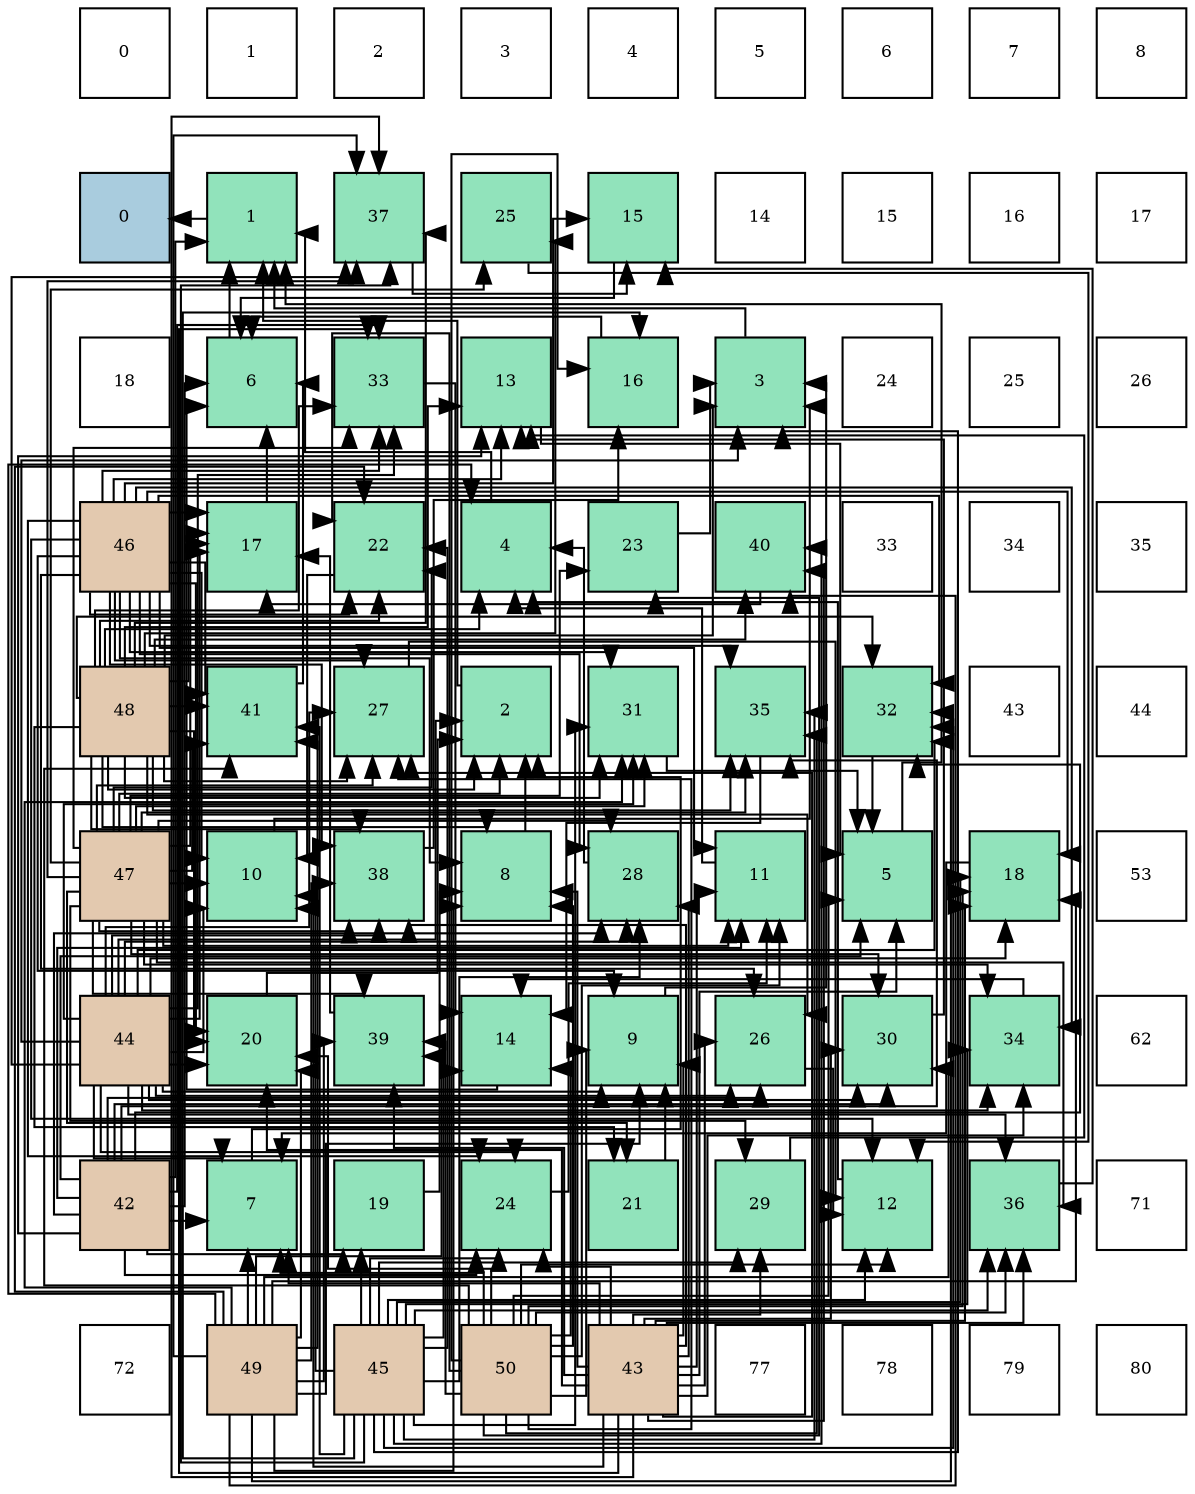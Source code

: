digraph layout{
 rankdir=TB;
 splines=ortho;
 node [style=filled shape=square fixedsize=true width=0.6];
0[label="0", fontsize=8, fillcolor="#ffffff"];
1[label="1", fontsize=8, fillcolor="#ffffff"];
2[label="2", fontsize=8, fillcolor="#ffffff"];
3[label="3", fontsize=8, fillcolor="#ffffff"];
4[label="4", fontsize=8, fillcolor="#ffffff"];
5[label="5", fontsize=8, fillcolor="#ffffff"];
6[label="6", fontsize=8, fillcolor="#ffffff"];
7[label="7", fontsize=8, fillcolor="#ffffff"];
8[label="8", fontsize=8, fillcolor="#ffffff"];
9[label="0", fontsize=8, fillcolor="#a9ccde"];
10[label="1", fontsize=8, fillcolor="#91e3bb"];
11[label="37", fontsize=8, fillcolor="#91e3bb"];
12[label="25", fontsize=8, fillcolor="#91e3bb"];
13[label="15", fontsize=8, fillcolor="#91e3bb"];
14[label="14", fontsize=8, fillcolor="#ffffff"];
15[label="15", fontsize=8, fillcolor="#ffffff"];
16[label="16", fontsize=8, fillcolor="#ffffff"];
17[label="17", fontsize=8, fillcolor="#ffffff"];
18[label="18", fontsize=8, fillcolor="#ffffff"];
19[label="6", fontsize=8, fillcolor="#91e3bb"];
20[label="33", fontsize=8, fillcolor="#91e3bb"];
21[label="13", fontsize=8, fillcolor="#91e3bb"];
22[label="16", fontsize=8, fillcolor="#91e3bb"];
23[label="3", fontsize=8, fillcolor="#91e3bb"];
24[label="24", fontsize=8, fillcolor="#ffffff"];
25[label="25", fontsize=8, fillcolor="#ffffff"];
26[label="26", fontsize=8, fillcolor="#ffffff"];
27[label="46", fontsize=8, fillcolor="#e3c9af"];
28[label="17", fontsize=8, fillcolor="#91e3bb"];
29[label="22", fontsize=8, fillcolor="#91e3bb"];
30[label="4", fontsize=8, fillcolor="#91e3bb"];
31[label="23", fontsize=8, fillcolor="#91e3bb"];
32[label="40", fontsize=8, fillcolor="#91e3bb"];
33[label="33", fontsize=8, fillcolor="#ffffff"];
34[label="34", fontsize=8, fillcolor="#ffffff"];
35[label="35", fontsize=8, fillcolor="#ffffff"];
36[label="48", fontsize=8, fillcolor="#e3c9af"];
37[label="41", fontsize=8, fillcolor="#91e3bb"];
38[label="27", fontsize=8, fillcolor="#91e3bb"];
39[label="2", fontsize=8, fillcolor="#91e3bb"];
40[label="31", fontsize=8, fillcolor="#91e3bb"];
41[label="35", fontsize=8, fillcolor="#91e3bb"];
42[label="32", fontsize=8, fillcolor="#91e3bb"];
43[label="43", fontsize=8, fillcolor="#ffffff"];
44[label="44", fontsize=8, fillcolor="#ffffff"];
45[label="47", fontsize=8, fillcolor="#e3c9af"];
46[label="10", fontsize=8, fillcolor="#91e3bb"];
47[label="38", fontsize=8, fillcolor="#91e3bb"];
48[label="8", fontsize=8, fillcolor="#91e3bb"];
49[label="28", fontsize=8, fillcolor="#91e3bb"];
50[label="11", fontsize=8, fillcolor="#91e3bb"];
51[label="5", fontsize=8, fillcolor="#91e3bb"];
52[label="18", fontsize=8, fillcolor="#91e3bb"];
53[label="53", fontsize=8, fillcolor="#ffffff"];
54[label="44", fontsize=8, fillcolor="#e3c9af"];
55[label="20", fontsize=8, fillcolor="#91e3bb"];
56[label="39", fontsize=8, fillcolor="#91e3bb"];
57[label="14", fontsize=8, fillcolor="#91e3bb"];
58[label="9", fontsize=8, fillcolor="#91e3bb"];
59[label="26", fontsize=8, fillcolor="#91e3bb"];
60[label="30", fontsize=8, fillcolor="#91e3bb"];
61[label="34", fontsize=8, fillcolor="#91e3bb"];
62[label="62", fontsize=8, fillcolor="#ffffff"];
63[label="42", fontsize=8, fillcolor="#e3c9af"];
64[label="7", fontsize=8, fillcolor="#91e3bb"];
65[label="19", fontsize=8, fillcolor="#91e3bb"];
66[label="24", fontsize=8, fillcolor="#91e3bb"];
67[label="21", fontsize=8, fillcolor="#91e3bb"];
68[label="29", fontsize=8, fillcolor="#91e3bb"];
69[label="12", fontsize=8, fillcolor="#91e3bb"];
70[label="36", fontsize=8, fillcolor="#91e3bb"];
71[label="71", fontsize=8, fillcolor="#ffffff"];
72[label="72", fontsize=8, fillcolor="#ffffff"];
73[label="49", fontsize=8, fillcolor="#e3c9af"];
74[label="45", fontsize=8, fillcolor="#e3c9af"];
75[label="50", fontsize=8, fillcolor="#e3c9af"];
76[label="43", fontsize=8, fillcolor="#e3c9af"];
77[label="77", fontsize=8, fillcolor="#ffffff"];
78[label="78", fontsize=8, fillcolor="#ffffff"];
79[label="79", fontsize=8, fillcolor="#ffffff"];
80[label="80", fontsize=8, fillcolor="#ffffff"];
edge [constraint=false, style=vis];10 -> 9;
39 -> 10;
23 -> 10;
30 -> 10;
51 -> 10;
19 -> 10;
64 -> 39;
48 -> 39;
58 -> 23;
46 -> 23;
50 -> 30;
69 -> 30;
21 -> 51;
57 -> 19;
13 -> 19;
22 -> 19;
28 -> 19;
52 -> 64;
65 -> 48;
55 -> 39;
67 -> 58;
29 -> 46;
31 -> 23;
66 -> 50;
12 -> 69;
59 -> 69;
38 -> 69;
49 -> 30;
68 -> 21;
60 -> 21;
40 -> 51;
42 -> 51;
20 -> 57;
61 -> 57;
41 -> 57;
70 -> 13;
11 -> 13;
47 -> 22;
56 -> 28;
32 -> 28;
37 -> 19;
63 -> 10;
63 -> 51;
63 -> 19;
63 -> 64;
63 -> 50;
63 -> 21;
63 -> 65;
63 -> 66;
63 -> 59;
63 -> 49;
63 -> 60;
63 -> 42;
63 -> 20;
63 -> 41;
76 -> 51;
76 -> 64;
76 -> 48;
76 -> 58;
76 -> 46;
76 -> 50;
76 -> 52;
76 -> 55;
76 -> 66;
76 -> 59;
76 -> 38;
76 -> 49;
76 -> 68;
76 -> 60;
76 -> 20;
76 -> 61;
76 -> 70;
76 -> 11;
76 -> 47;
76 -> 56;
76 -> 32;
54 -> 39;
54 -> 23;
54 -> 64;
54 -> 58;
54 -> 46;
54 -> 28;
54 -> 52;
54 -> 55;
54 -> 66;
54 -> 59;
54 -> 38;
54 -> 49;
54 -> 60;
54 -> 40;
54 -> 42;
54 -> 20;
54 -> 61;
54 -> 70;
54 -> 11;
54 -> 47;
74 -> 23;
74 -> 46;
74 -> 69;
74 -> 22;
74 -> 52;
74 -> 65;
74 -> 29;
74 -> 66;
74 -> 49;
74 -> 68;
74 -> 40;
74 -> 42;
74 -> 61;
74 -> 41;
74 -> 70;
74 -> 11;
74 -> 56;
74 -> 32;
74 -> 37;
27 -> 48;
27 -> 58;
27 -> 46;
27 -> 50;
27 -> 69;
27 -> 21;
27 -> 13;
27 -> 28;
27 -> 52;
27 -> 55;
27 -> 29;
27 -> 66;
27 -> 59;
27 -> 38;
27 -> 49;
27 -> 40;
27 -> 42;
27 -> 20;
27 -> 61;
27 -> 41;
27 -> 47;
27 -> 37;
45 -> 39;
45 -> 46;
45 -> 50;
45 -> 28;
45 -> 67;
45 -> 29;
45 -> 31;
45 -> 12;
45 -> 38;
45 -> 49;
45 -> 68;
45 -> 60;
45 -> 40;
45 -> 20;
45 -> 61;
45 -> 41;
45 -> 70;
45 -> 11;
45 -> 47;
45 -> 56;
45 -> 37;
36 -> 39;
36 -> 23;
36 -> 30;
36 -> 48;
36 -> 21;
36 -> 28;
36 -> 55;
36 -> 67;
36 -> 29;
36 -> 12;
36 -> 59;
36 -> 38;
36 -> 40;
36 -> 42;
36 -> 20;
36 -> 41;
36 -> 11;
36 -> 47;
36 -> 32;
36 -> 37;
73 -> 30;
73 -> 64;
73 -> 48;
73 -> 58;
73 -> 57;
73 -> 52;
73 -> 55;
73 -> 29;
73 -> 60;
73 -> 40;
73 -> 42;
73 -> 11;
73 -> 47;
73 -> 56;
73 -> 32;
73 -> 37;
75 -> 51;
75 -> 64;
75 -> 48;
75 -> 58;
75 -> 50;
75 -> 69;
75 -> 57;
75 -> 22;
75 -> 52;
75 -> 55;
75 -> 29;
75 -> 31;
75 -> 38;
75 -> 41;
75 -> 70;
75 -> 56;
75 -> 37;
edge [constraint=true, style=invis];
0 -> 9 -> 18 -> 27 -> 36 -> 45 -> 54 -> 63 -> 72;
1 -> 10 -> 19 -> 28 -> 37 -> 46 -> 55 -> 64 -> 73;
2 -> 11 -> 20 -> 29 -> 38 -> 47 -> 56 -> 65 -> 74;
3 -> 12 -> 21 -> 30 -> 39 -> 48 -> 57 -> 66 -> 75;
4 -> 13 -> 22 -> 31 -> 40 -> 49 -> 58 -> 67 -> 76;
5 -> 14 -> 23 -> 32 -> 41 -> 50 -> 59 -> 68 -> 77;
6 -> 15 -> 24 -> 33 -> 42 -> 51 -> 60 -> 69 -> 78;
7 -> 16 -> 25 -> 34 -> 43 -> 52 -> 61 -> 70 -> 79;
8 -> 17 -> 26 -> 35 -> 44 -> 53 -> 62 -> 71 -> 80;
rank = same {0 -> 1 -> 2 -> 3 -> 4 -> 5 -> 6 -> 7 -> 8};
rank = same {9 -> 10 -> 11 -> 12 -> 13 -> 14 -> 15 -> 16 -> 17};
rank = same {18 -> 19 -> 20 -> 21 -> 22 -> 23 -> 24 -> 25 -> 26};
rank = same {27 -> 28 -> 29 -> 30 -> 31 -> 32 -> 33 -> 34 -> 35};
rank = same {36 -> 37 -> 38 -> 39 -> 40 -> 41 -> 42 -> 43 -> 44};
rank = same {45 -> 46 -> 47 -> 48 -> 49 -> 50 -> 51 -> 52 -> 53};
rank = same {54 -> 55 -> 56 -> 57 -> 58 -> 59 -> 60 -> 61 -> 62};
rank = same {63 -> 64 -> 65 -> 66 -> 67 -> 68 -> 69 -> 70 -> 71};
rank = same {72 -> 73 -> 74 -> 75 -> 76 -> 77 -> 78 -> 79 -> 80};
}